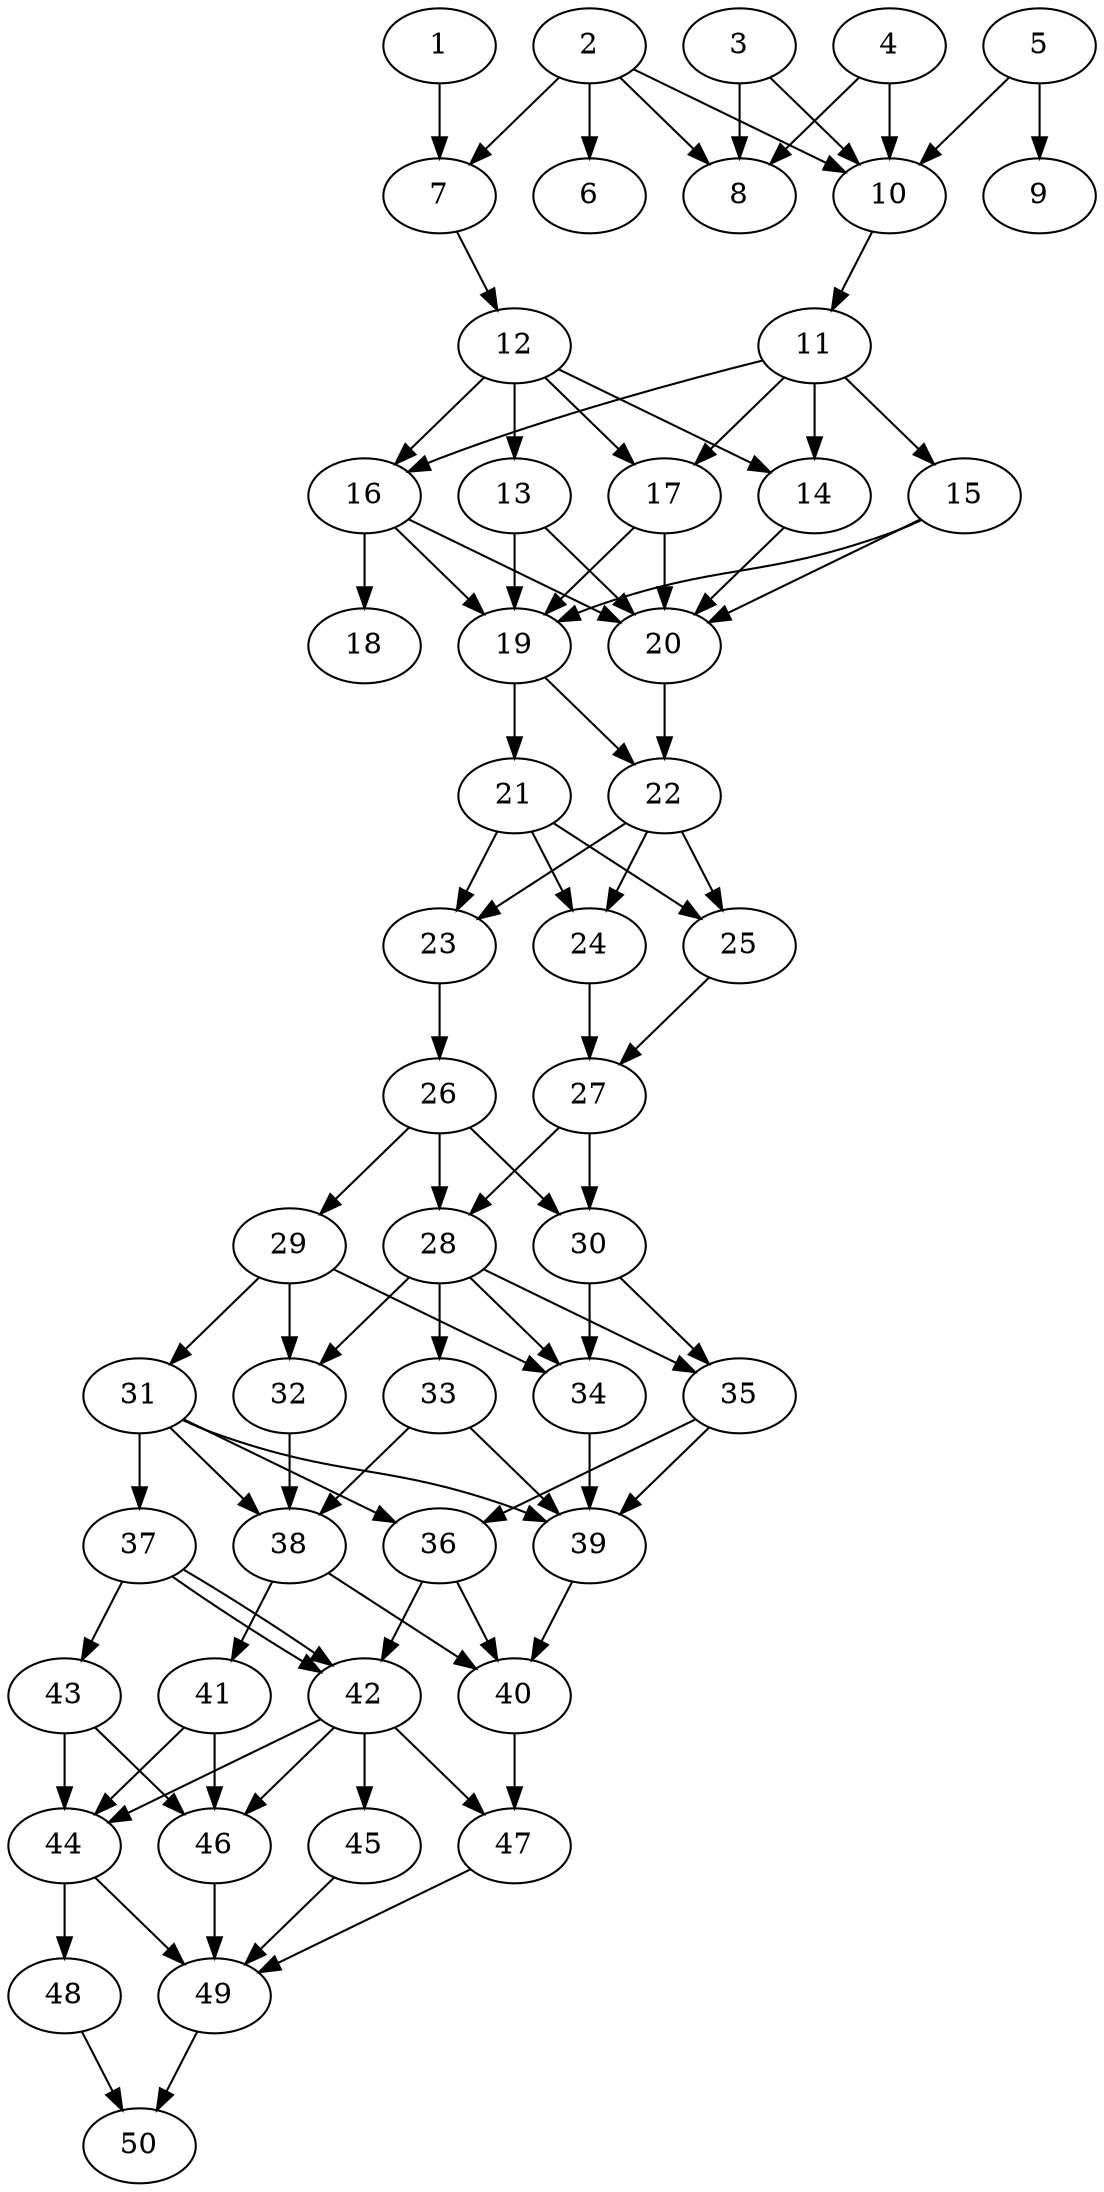 // DAG automatically generated by daggen at Tue Aug  6 16:32:29 2019
// ./daggen --dot -n 50 --ccr 0.5 --fat 0.4 --regular 0.5 --density 0.9 --mindata 5242880 --maxdata 52428800 
digraph G {
  1 [size="76537856", alpha="0.19", expect_size="38268928"] 
  1 -> 7 [size ="38268928"]
  2 [size="68390912", alpha="0.06", expect_size="34195456"] 
  2 -> 6 [size ="34195456"]
  2 -> 7 [size ="34195456"]
  2 -> 8 [size ="34195456"]
  2 -> 10 [size ="34195456"]
  3 [size="22495232", alpha="0.14", expect_size="11247616"] 
  3 -> 8 [size ="11247616"]
  3 -> 10 [size ="11247616"]
  4 [size="26949632", alpha="0.12", expect_size="13474816"] 
  4 -> 8 [size ="13474816"]
  4 -> 10 [size ="13474816"]
  5 [size="51707904", alpha="0.01", expect_size="25853952"] 
  5 -> 9 [size ="25853952"]
  5 -> 10 [size ="25853952"]
  6 [size="52355072", alpha="0.16", expect_size="26177536"] 
  7 [size="57556992", alpha="0.05", expect_size="28778496"] 
  7 -> 12 [size ="28778496"]
  8 [size="61513728", alpha="0.09", expect_size="30756864"] 
  9 [size="104505344", alpha="0.03", expect_size="52252672"] 
  10 [size="78235648", alpha="0.03", expect_size="39117824"] 
  10 -> 11 [size ="39117824"]
  11 [size="67825664", alpha="0.18", expect_size="33912832"] 
  11 -> 14 [size ="33912832"]
  11 -> 15 [size ="33912832"]
  11 -> 16 [size ="33912832"]
  11 -> 17 [size ="33912832"]
  12 [size="62390272", alpha="0.16", expect_size="31195136"] 
  12 -> 13 [size ="31195136"]
  12 -> 14 [size ="31195136"]
  12 -> 16 [size ="31195136"]
  12 -> 17 [size ="31195136"]
  13 [size="88514560", alpha="0.05", expect_size="44257280"] 
  13 -> 19 [size ="44257280"]
  13 -> 20 [size ="44257280"]
  14 [size="58415104", alpha="0.15", expect_size="29207552"] 
  14 -> 20 [size ="29207552"]
  15 [size="18980864", alpha="0.11", expect_size="9490432"] 
  15 -> 19 [size ="9490432"]
  15 -> 20 [size ="9490432"]
  16 [size="23164928", alpha="0.07", expect_size="11582464"] 
  16 -> 18 [size ="11582464"]
  16 -> 19 [size ="11582464"]
  16 -> 20 [size ="11582464"]
  17 [size="100730880", alpha="0.18", expect_size="50365440"] 
  17 -> 19 [size ="50365440"]
  17 -> 20 [size ="50365440"]
  18 [size="29988864", alpha="0.18", expect_size="14994432"] 
  19 [size="72048640", alpha="0.16", expect_size="36024320"] 
  19 -> 21 [size ="36024320"]
  19 -> 22 [size ="36024320"]
  20 [size="83847168", alpha="0.06", expect_size="41923584"] 
  20 -> 22 [size ="41923584"]
  21 [size="99635200", alpha="0.10", expect_size="49817600"] 
  21 -> 23 [size ="49817600"]
  21 -> 24 [size ="49817600"]
  21 -> 25 [size ="49817600"]
  22 [size="89671680", alpha="0.06", expect_size="44835840"] 
  22 -> 23 [size ="44835840"]
  22 -> 24 [size ="44835840"]
  22 -> 25 [size ="44835840"]
  23 [size="73017344", alpha="0.05", expect_size="36508672"] 
  23 -> 26 [size ="36508672"]
  24 [size="95293440", alpha="0.08", expect_size="47646720"] 
  24 -> 27 [size ="47646720"]
  25 [size="72853504", alpha="0.19", expect_size="36426752"] 
  25 -> 27 [size ="36426752"]
  26 [size="32208896", alpha="0.19", expect_size="16104448"] 
  26 -> 28 [size ="16104448"]
  26 -> 29 [size ="16104448"]
  26 -> 30 [size ="16104448"]
  27 [size="66416640", alpha="0.09", expect_size="33208320"] 
  27 -> 28 [size ="33208320"]
  27 -> 30 [size ="33208320"]
  28 [size="59283456", alpha="0.10", expect_size="29641728"] 
  28 -> 32 [size ="29641728"]
  28 -> 33 [size ="29641728"]
  28 -> 34 [size ="29641728"]
  28 -> 35 [size ="29641728"]
  29 [size="51058688", alpha="0.10", expect_size="25529344"] 
  29 -> 31 [size ="25529344"]
  29 -> 32 [size ="25529344"]
  29 -> 34 [size ="25529344"]
  30 [size="30640128", alpha="0.06", expect_size="15320064"] 
  30 -> 34 [size ="15320064"]
  30 -> 35 [size ="15320064"]
  31 [size="57976832", alpha="0.13", expect_size="28988416"] 
  31 -> 36 [size ="28988416"]
  31 -> 37 [size ="28988416"]
  31 -> 38 [size ="28988416"]
  31 -> 39 [size ="28988416"]
  32 [size="104755200", alpha="0.11", expect_size="52377600"] 
  32 -> 38 [size ="52377600"]
  33 [size="40132608", alpha="0.06", expect_size="20066304"] 
  33 -> 38 [size ="20066304"]
  33 -> 39 [size ="20066304"]
  34 [size="64868352", alpha="0.11", expect_size="32434176"] 
  34 -> 39 [size ="32434176"]
  35 [size="101050368", alpha="0.18", expect_size="50525184"] 
  35 -> 36 [size ="50525184"]
  35 -> 39 [size ="50525184"]
  36 [size="95533056", alpha="0.07", expect_size="47766528"] 
  36 -> 40 [size ="47766528"]
  36 -> 42 [size ="47766528"]
  37 [size="90185728", alpha="0.16", expect_size="45092864"] 
  37 -> 42 [size ="45092864"]
  37 -> 42 [size ="45092864"]
  37 -> 43 [size ="45092864"]
  38 [size="37709824", alpha="0.08", expect_size="18854912"] 
  38 -> 40 [size ="18854912"]
  38 -> 41 [size ="18854912"]
  39 [size="83507200", alpha="0.14", expect_size="41753600"] 
  39 -> 40 [size ="41753600"]
  40 [size="38479872", alpha="0.15", expect_size="19239936"] 
  40 -> 47 [size ="19239936"]
  41 [size="64755712", alpha="0.16", expect_size="32377856"] 
  41 -> 44 [size ="32377856"]
  41 -> 46 [size ="32377856"]
  42 [size="30928896", alpha="0.13", expect_size="15464448"] 
  42 -> 44 [size ="15464448"]
  42 -> 45 [size ="15464448"]
  42 -> 46 [size ="15464448"]
  42 -> 47 [size ="15464448"]
  43 [size="83275776", alpha="0.03", expect_size="41637888"] 
  43 -> 44 [size ="41637888"]
  43 -> 46 [size ="41637888"]
  44 [size="16713728", alpha="0.11", expect_size="8356864"] 
  44 -> 48 [size ="8356864"]
  44 -> 49 [size ="8356864"]
  45 [size="67913728", alpha="0.12", expect_size="33956864"] 
  45 -> 49 [size ="33956864"]
  46 [size="56631296", alpha="0.18", expect_size="28315648"] 
  46 -> 49 [size ="28315648"]
  47 [size="89913344", alpha="0.16", expect_size="44956672"] 
  47 -> 49 [size ="44956672"]
  48 [size="69267456", alpha="0.05", expect_size="34633728"] 
  48 -> 50 [size ="34633728"]
  49 [size="14192640", alpha="0.01", expect_size="7096320"] 
  49 -> 50 [size ="7096320"]
  50 [size="80625664", alpha="0.02", expect_size="40312832"] 
}
